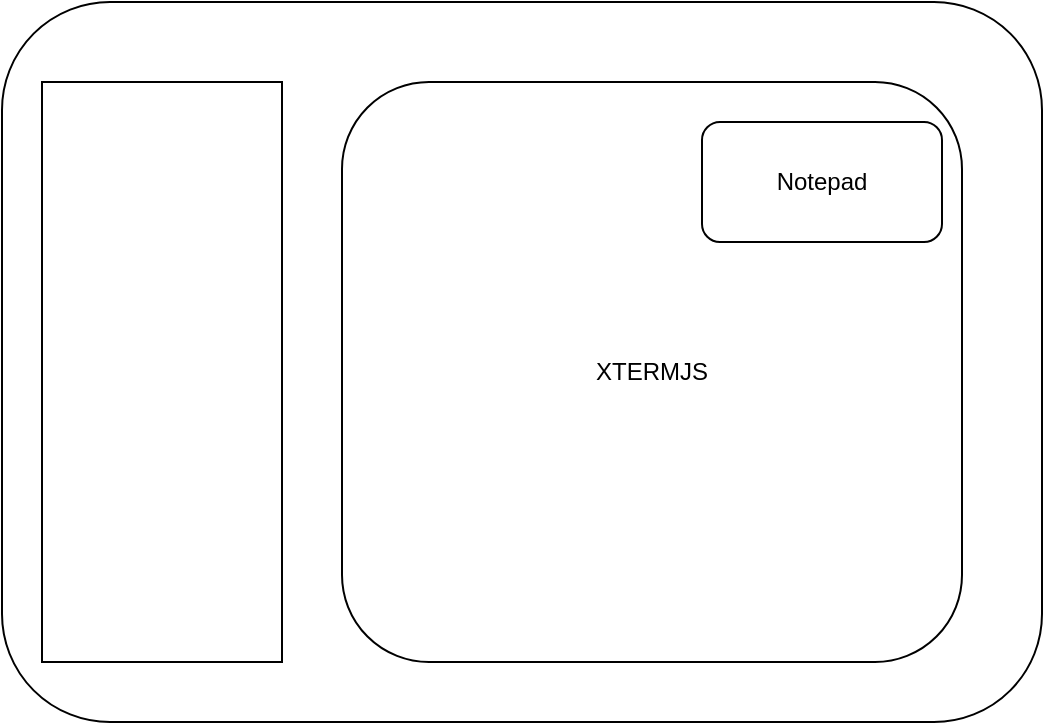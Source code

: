 <mxfile version="15.8.2" type="github" pages="5">
  <diagram id="tV3SZ7Gp3QbB8gFiO6Ur" name="Lab_Page">
    <mxGraphModel dx="868" dy="450" grid="1" gridSize="10" guides="1" tooltips="1" connect="1" arrows="1" fold="1" page="1" pageScale="1" pageWidth="827" pageHeight="1169" math="0" shadow="0">
      <root>
        <mxCell id="0" />
        <mxCell id="1" parent="0" />
        <mxCell id="ClY32kiAH37RMBiAfvLT-1" value="" style="rounded=1;whiteSpace=wrap;html=1;" parent="1" vertex="1">
          <mxGeometry x="90" y="40" width="520" height="360" as="geometry" />
        </mxCell>
        <mxCell id="ClY32kiAH37RMBiAfvLT-2" value="" style="rounded=0;whiteSpace=wrap;html=1;" parent="1" vertex="1">
          <mxGeometry x="110" y="80" width="120" height="290" as="geometry" />
        </mxCell>
        <mxCell id="ClY32kiAH37RMBiAfvLT-3" value="XTERMJS" style="rounded=1;whiteSpace=wrap;html=1;" parent="1" vertex="1">
          <mxGeometry x="260" y="80" width="310" height="290" as="geometry" />
        </mxCell>
        <mxCell id="b5WgeJC2u2UdgQDCwXmb-1" value="Notepad" style="rounded=1;whiteSpace=wrap;html=1;" vertex="1" parent="1">
          <mxGeometry x="440" y="100" width="120" height="60" as="geometry" />
        </mxCell>
      </root>
    </mxGraphModel>
  </diagram>
  <diagram id="VoeLy7Sjiztngww4CHR0" name="Show">
    <mxGraphModel dx="868" dy="450" grid="1" gridSize="10" guides="1" tooltips="1" connect="1" arrows="1" fold="1" page="1" pageScale="1" pageWidth="827" pageHeight="1169" math="0" shadow="0">
      <root>
        <mxCell id="YvD9xSrVqF6ssrjyZB-Q-0" />
        <mxCell id="YvD9xSrVqF6ssrjyZB-Q-1" parent="YvD9xSrVqF6ssrjyZB-Q-0" />
        <mxCell id="rBHp9l9BRhuhBSNh6TJS-0" value="Any show/get command typed" style="rounded=1;whiteSpace=wrap;html=1;" parent="YvD9xSrVqF6ssrjyZB-Q-1" vertex="1">
          <mxGeometry x="60" y="90" width="320" height="250" as="geometry" />
        </mxCell>
        <mxCell id="rBHp9l9BRhuhBSNh6TJS-2" value="DB&lt;br&gt;Command1 -- Output&lt;br&gt;command2 -- Output&lt;br&gt;command3 -- Output" style="rounded=1;whiteSpace=wrap;html=1;" parent="YvD9xSrVqF6ssrjyZB-Q-1" vertex="1">
          <mxGeometry x="480" y="90" width="350" height="230" as="geometry" />
        </mxCell>
        <mxCell id="rBHp9l9BRhuhBSNh6TJS-3" value="" style="endArrow=classic;startArrow=classic;html=1;rounded=0;" parent="YvD9xSrVqF6ssrjyZB-Q-1" edge="1">
          <mxGeometry width="50" height="50" relative="1" as="geometry">
            <mxPoint x="390" y="214.5" as="sourcePoint" />
            <mxPoint x="460" y="214.5" as="targetPoint" />
          </mxGeometry>
        </mxCell>
      </root>
    </mxGraphModel>
  </diagram>
  <diagram name="Create_2" id="3xJcSjHTh5fz-E9STMx8">
    <mxGraphModel dx="868" dy="450" grid="1" gridSize="10" guides="1" tooltips="1" connect="1" arrows="1" fold="1" page="1" pageScale="1" pageWidth="827" pageHeight="1169" math="0" shadow="0">
      <root>
        <mxCell id="MtH0x0KcjSVb-GzT-Ek8-0" />
        <mxCell id="MtH0x0KcjSVb-GzT-Ek8-1" parent="MtH0x0KcjSVb-GzT-Ek8-0" />
        <mxCell id="MtH0x0KcjSVb-GzT-Ek8-2" value="vi pod.yaml --&amp;gt; should open vi editor(simulator)&lt;br&gt;User --&amp;gt; paste the json data&lt;br&gt;save it&lt;br&gt;kubectl create -f pod.yaml&lt;br&gt;&lt;br&gt;&lt;br&gt;point out difference/mistakes from pod.yaml in DB" style="rounded=1;whiteSpace=wrap;html=1;align=left;" parent="MtH0x0KcjSVb-GzT-Ek8-1" vertex="1">
          <mxGeometry x="60" y="90" width="320" height="250" as="geometry" />
        </mxCell>
        <mxCell id="MtH0x0KcjSVb-GzT-Ek8-3" value="Compare with pod.yaml in DB" style="rounded=1;whiteSpace=wrap;html=1;" parent="MtH0x0KcjSVb-GzT-Ek8-1" vertex="1">
          <mxGeometry x="480" y="90" width="350" height="230" as="geometry" />
        </mxCell>
        <mxCell id="MtH0x0KcjSVb-GzT-Ek8-4" value="" style="endArrow=classic;startArrow=classic;html=1;rounded=0;" parent="MtH0x0KcjSVb-GzT-Ek8-1" edge="1">
          <mxGeometry width="50" height="50" relative="1" as="geometry">
            <mxPoint x="390" y="214.5" as="sourcePoint" />
            <mxPoint x="460" y="214.5" as="targetPoint" />
          </mxGeometry>
        </mxCell>
        <mxCell id="MtH0x0KcjSVb-GzT-Ek8-5" value="1" style="ellipse;whiteSpace=wrap;html=1;aspect=fixed;strokeWidth=2;fontFamily=Tahoma;spacingBottom=4;spacingRight=2;strokeColor=#d3d3d3;align=left;fillColor=#FFFF33;" parent="MtH0x0KcjSVb-GzT-Ek8-1" vertex="1">
          <mxGeometry x="170" y="110" width="20" height="20" as="geometry" />
        </mxCell>
        <mxCell id="MtH0x0KcjSVb-GzT-Ek8-6" value="2" style="ellipse;whiteSpace=wrap;html=1;aspect=fixed;strokeWidth=2;fontFamily=Tahoma;spacingBottom=4;spacingRight=2;strokeColor=#d3d3d3;align=left;fillColor=#FF3333;" parent="MtH0x0KcjSVb-GzT-Ek8-1" vertex="1">
          <mxGeometry x="550" y="200" width="20" height="20" as="geometry" />
        </mxCell>
        <mxCell id="MtH0x0KcjSVb-GzT-Ek8-7" value="3" style="ellipse;whiteSpace=wrap;html=1;aspect=fixed;strokeWidth=2;fontFamily=Tahoma;spacingBottom=4;spacingRight=2;strokeColor=#d3d3d3;align=left;fillColor=#7F00FF;" parent="MtH0x0KcjSVb-GzT-Ek8-1" vertex="1">
          <mxGeometry x="110" y="280" width="20" height="20" as="geometry" />
        </mxCell>
      </root>
    </mxGraphModel>
  </diagram>
  <diagram name="Edit_3" id="zkpz5SHC6yx0E1onfBnT">
    <mxGraphModel dx="868" dy="450" grid="1" gridSize="10" guides="1" tooltips="1" connect="1" arrows="1" fold="1" page="1" pageScale="1" pageWidth="827" pageHeight="1169" math="0" shadow="0">
      <root>
        <mxCell id="HL1AbjsaaatnT2-a2oOk-0" />
        <mxCell id="HL1AbjsaaatnT2-a2oOk-1" parent="HL1AbjsaaatnT2-a2oOk-0" />
        <mxCell id="HL1AbjsaaatnT2-a2oOk-2" value="kubectl edit pod.yaml --&amp;gt; save it.&lt;br&gt;&lt;br&gt;&lt;br&gt;point out difference/mistakes from pod.yaml in DB" style="rounded=1;whiteSpace=wrap;html=1;align=left;" parent="HL1AbjsaaatnT2-a2oOk-1" vertex="1">
          <mxGeometry x="60" y="90" width="320" height="250" as="geometry" />
        </mxCell>
        <mxCell id="HL1AbjsaaatnT2-a2oOk-3" value="Compare with pod.yaml in DB" style="rounded=1;whiteSpace=wrap;html=1;" parent="HL1AbjsaaatnT2-a2oOk-1" vertex="1">
          <mxGeometry x="480" y="90" width="350" height="230" as="geometry" />
        </mxCell>
        <mxCell id="HL1AbjsaaatnT2-a2oOk-4" value="" style="endArrow=classic;startArrow=classic;html=1;rounded=0;" parent="HL1AbjsaaatnT2-a2oOk-1" edge="1">
          <mxGeometry width="50" height="50" relative="1" as="geometry">
            <mxPoint x="390" y="214.5" as="sourcePoint" />
            <mxPoint x="460" y="214.5" as="targetPoint" />
          </mxGeometry>
        </mxCell>
        <mxCell id="HL1AbjsaaatnT2-a2oOk-5" value="1" style="ellipse;whiteSpace=wrap;html=1;aspect=fixed;strokeWidth=2;fontFamily=Tahoma;spacingBottom=4;spacingRight=2;strokeColor=#d3d3d3;align=left;fillColor=#FFFF33;" parent="HL1AbjsaaatnT2-a2oOk-1" vertex="1">
          <mxGeometry x="170" y="110" width="20" height="20" as="geometry" />
        </mxCell>
        <mxCell id="HL1AbjsaaatnT2-a2oOk-6" value="2" style="ellipse;whiteSpace=wrap;html=1;aspect=fixed;strokeWidth=2;fontFamily=Tahoma;spacingBottom=4;spacingRight=2;strokeColor=#d3d3d3;align=left;fillColor=#FF3333;" parent="HL1AbjsaaatnT2-a2oOk-1" vertex="1">
          <mxGeometry x="550" y="200" width="20" height="20" as="geometry" />
        </mxCell>
        <mxCell id="HL1AbjsaaatnT2-a2oOk-7" value="3" style="ellipse;whiteSpace=wrap;html=1;aspect=fixed;strokeWidth=2;fontFamily=Tahoma;spacingBottom=4;spacingRight=2;strokeColor=#d3d3d3;align=left;fillColor=#7F00FF;" parent="HL1AbjsaaatnT2-a2oOk-1" vertex="1">
          <mxGeometry x="110" y="280" width="20" height="20" as="geometry" />
        </mxCell>
        <mxCell id="7i6dQ7sr9TVjNyyi__Hy-0" value="2" style="ellipse;whiteSpace=wrap;html=1;aspect=fixed;strokeWidth=2;fontFamily=Tahoma;spacingBottom=4;spacingRight=2;strokeColor=#d3d3d3;align=left;fillColor=#FF3333;" vertex="1" parent="HL1AbjsaaatnT2-a2oOk-1">
          <mxGeometry x="550" y="160" width="20" height="20" as="geometry" />
        </mxCell>
        <mxCell id="7i6dQ7sr9TVjNyyi__Hy-1" value="get data from pre edit and show" style="text;html=1;strokeColor=none;fillColor=none;align=center;verticalAlign=middle;whiteSpace=wrap;rounded=0;" vertex="1" parent="HL1AbjsaaatnT2-a2oOk-1">
          <mxGeometry x="580" y="155" width="200" height="30" as="geometry" />
        </mxCell>
      </root>
    </mxGraphModel>
  </diagram>
  <diagram id="HH_gMhaYurnf4C9g_J1u" name="Boundaries">
    <mxGraphModel dx="868" dy="450" grid="1" gridSize="10" guides="1" tooltips="1" connect="1" arrows="1" fold="1" page="1" pageScale="1" pageWidth="827" pageHeight="1169" math="0" shadow="0">
      <root>
        <mxCell id="4nFA9bZIkv9-C85O2Gdh-0" />
        <mxCell id="4nFA9bZIkv9-C85O2Gdh-1" parent="4nFA9bZIkv9-C85O2Gdh-0" />
        <mxCell id="4nFA9bZIkv9-C85O2Gdh-2" value="Each question will have set of&amp;nbsp; sequence commands.&lt;br&gt;if commands are typed (wrongly)... through message saying.. time wasting command.. check again.&lt;br&gt;" style="text;html=1;strokeColor=none;fillColor=none;align=left;verticalAlign=middle;whiteSpace=wrap;rounded=0;" vertex="1" parent="4nFA9bZIkv9-C85O2Gdh-1">
          <mxGeometry x="170" y="70" width="410" height="240" as="geometry" />
        </mxCell>
      </root>
    </mxGraphModel>
  </diagram>
</mxfile>
